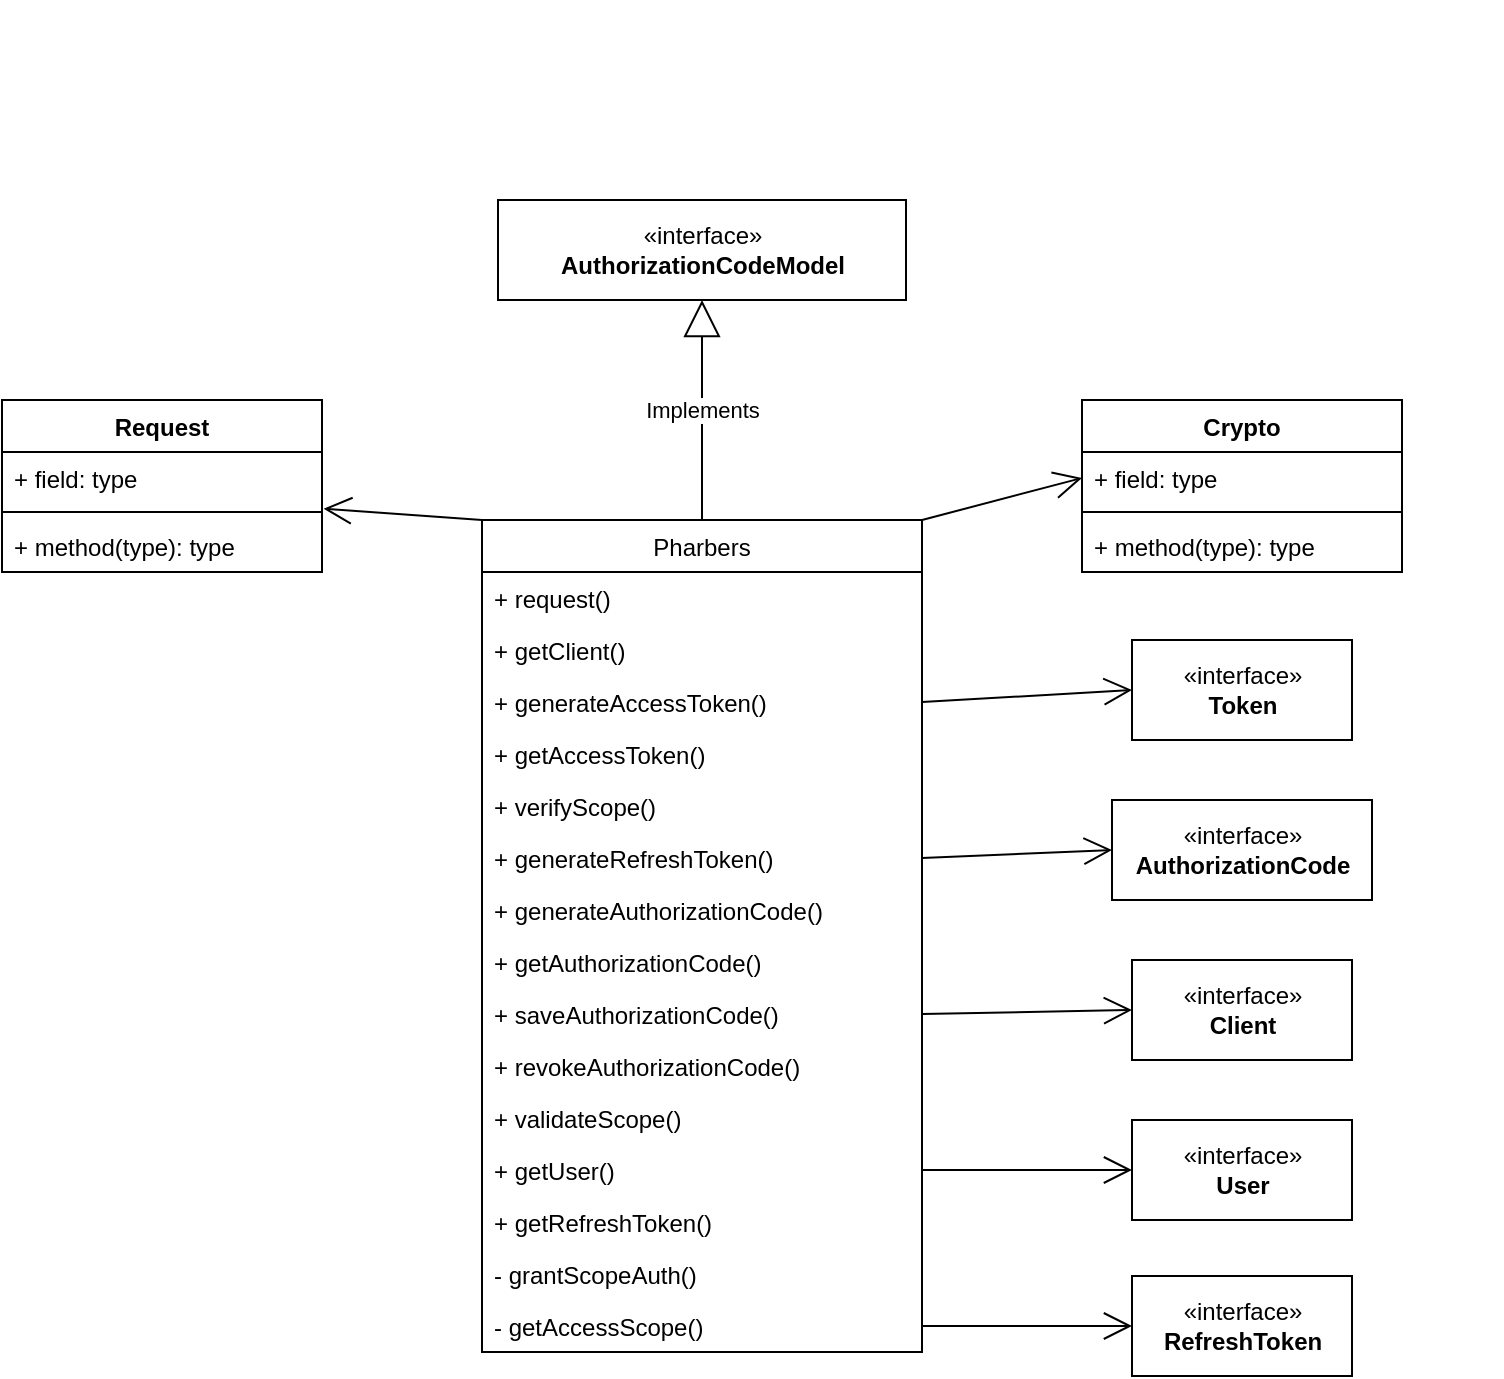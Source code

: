<mxfile version="14.4.3" type="github">
  <diagram id="zbNNPS7_GhzL8kuUdUZy" name="Page-1">
    <mxGraphModel dx="1905" dy="1177" grid="1" gridSize="10" guides="1" tooltips="1" connect="1" arrows="1" fold="1" page="1" pageScale="1" pageWidth="827" pageHeight="1169" math="0" shadow="0">
      <root>
        <mxCell id="0" />
        <mxCell id="1" parent="0" />
        <mxCell id="LKjwnLs6DcxSd8IVzzD5-17" value="Pharbers" style="swimlane;fontStyle=0;childLayout=stackLayout;horizontal=1;startSize=26;fillColor=none;horizontalStack=0;resizeParent=1;resizeParentMax=0;resizeLast=0;collapsible=1;marginBottom=0;" parent="1" vertex="1">
          <mxGeometry x="170" y="550" width="220" height="416" as="geometry">
            <mxRectangle x="110" y="120" width="90" height="26" as="alternateBounds" />
          </mxGeometry>
        </mxCell>
        <mxCell id="LKjwnLs6DcxSd8IVzzD5-18" value="+ request()" style="text;strokeColor=none;fillColor=none;align=left;verticalAlign=top;spacingLeft=4;spacingRight=4;overflow=hidden;rotatable=0;points=[[0,0.5],[1,0.5]];portConstraint=eastwest;" parent="LKjwnLs6DcxSd8IVzzD5-17" vertex="1">
          <mxGeometry y="26" width="220" height="26" as="geometry" />
        </mxCell>
        <mxCell id="LKjwnLs6DcxSd8IVzzD5-19" value="+ getClient()" style="text;strokeColor=none;fillColor=none;align=left;verticalAlign=top;spacingLeft=4;spacingRight=4;overflow=hidden;rotatable=0;points=[[0,0.5],[1,0.5]];portConstraint=eastwest;" parent="LKjwnLs6DcxSd8IVzzD5-17" vertex="1">
          <mxGeometry y="52" width="220" height="26" as="geometry" />
        </mxCell>
        <mxCell id="LKjwnLs6DcxSd8IVzzD5-21" value="+ generateAccessToken()&#xa;&#xa;+ saveToken()&#xa;" style="text;strokeColor=none;fillColor=none;align=left;verticalAlign=top;spacingLeft=4;spacingRight=4;overflow=hidden;rotatable=0;points=[[0,0.5],[1,0.5]];portConstraint=eastwest;" parent="LKjwnLs6DcxSd8IVzzD5-17" vertex="1">
          <mxGeometry y="78" width="220" height="26" as="geometry" />
        </mxCell>
        <mxCell id="LKjwnLs6DcxSd8IVzzD5-28" value="+ getAccessToken()" style="text;strokeColor=none;fillColor=none;align=left;verticalAlign=top;spacingLeft=4;spacingRight=4;overflow=hidden;rotatable=0;points=[[0,0.5],[1,0.5]];portConstraint=eastwest;" parent="LKjwnLs6DcxSd8IVzzD5-17" vertex="1">
          <mxGeometry y="104" width="220" height="26" as="geometry" />
        </mxCell>
        <mxCell id="LKjwnLs6DcxSd8IVzzD5-29" value="+ verifyScope()&#xa;&#xa;" style="text;strokeColor=none;fillColor=none;align=left;verticalAlign=top;spacingLeft=4;spacingRight=4;overflow=hidden;rotatable=0;points=[[0,0.5],[1,0.5]];portConstraint=eastwest;" parent="LKjwnLs6DcxSd8IVzzD5-17" vertex="1">
          <mxGeometry y="130" width="220" height="26" as="geometry" />
        </mxCell>
        <mxCell id="LKjwnLs6DcxSd8IVzzD5-30" value="+ generateRefreshToken()&#xa;&#xa;&#xa;&#xa;" style="text;strokeColor=none;fillColor=none;align=left;verticalAlign=top;spacingLeft=4;spacingRight=4;overflow=hidden;rotatable=0;points=[[0,0.5],[1,0.5]];portConstraint=eastwest;" parent="LKjwnLs6DcxSd8IVzzD5-17" vertex="1">
          <mxGeometry y="156" width="220" height="26" as="geometry" />
        </mxCell>
        <mxCell id="LKjwnLs6DcxSd8IVzzD5-32" value="+ generateAuthorizationCode()&#xa;&#xa;&#xa;" style="text;strokeColor=none;fillColor=none;align=left;verticalAlign=top;spacingLeft=4;spacingRight=4;overflow=hidden;rotatable=0;points=[[0,0.5],[1,0.5]];portConstraint=eastwest;" parent="LKjwnLs6DcxSd8IVzzD5-17" vertex="1">
          <mxGeometry y="182" width="220" height="26" as="geometry" />
        </mxCell>
        <mxCell id="LKjwnLs6DcxSd8IVzzD5-31" value="+ getAuthorizationCode()" style="text;strokeColor=none;fillColor=none;align=left;verticalAlign=top;spacingLeft=4;spacingRight=4;overflow=hidden;rotatable=0;points=[[0,0.5],[1,0.5]];portConstraint=eastwest;" parent="LKjwnLs6DcxSd8IVzzD5-17" vertex="1">
          <mxGeometry y="208" width="220" height="26" as="geometry" />
        </mxCell>
        <mxCell id="LKjwnLs6DcxSd8IVzzD5-35" value="+ saveAuthorizationCode()&#xa;&#xa;&#xa;" style="text;strokeColor=none;fillColor=none;align=left;verticalAlign=top;spacingLeft=4;spacingRight=4;overflow=hidden;rotatable=0;points=[[0,0.5],[1,0.5]];portConstraint=eastwest;" parent="LKjwnLs6DcxSd8IVzzD5-17" vertex="1">
          <mxGeometry y="234" width="220" height="26" as="geometry" />
        </mxCell>
        <mxCell id="LKjwnLs6DcxSd8IVzzD5-37" value="+ revokeAuthorizationCode()" style="text;strokeColor=none;fillColor=none;align=left;verticalAlign=top;spacingLeft=4;spacingRight=4;overflow=hidden;rotatable=0;points=[[0,0.5],[1,0.5]];portConstraint=eastwest;" parent="LKjwnLs6DcxSd8IVzzD5-17" vertex="1">
          <mxGeometry y="260" width="220" height="26" as="geometry" />
        </mxCell>
        <mxCell id="LKjwnLs6DcxSd8IVzzD5-36" value="+ validateScope()" style="text;strokeColor=none;fillColor=none;align=left;verticalAlign=top;spacingLeft=4;spacingRight=4;overflow=hidden;rotatable=0;points=[[0,0.5],[1,0.5]];portConstraint=eastwest;" parent="LKjwnLs6DcxSd8IVzzD5-17" vertex="1">
          <mxGeometry y="286" width="220" height="26" as="geometry" />
        </mxCell>
        <mxCell id="LKjwnLs6DcxSd8IVzzD5-34" value="+ getUser()" style="text;strokeColor=none;fillColor=none;align=left;verticalAlign=top;spacingLeft=4;spacingRight=4;overflow=hidden;rotatable=0;points=[[0,0.5],[1,0.5]];portConstraint=eastwest;" parent="LKjwnLs6DcxSd8IVzzD5-17" vertex="1">
          <mxGeometry y="312" width="220" height="26" as="geometry" />
        </mxCell>
        <mxCell id="LKjwnLs6DcxSd8IVzzD5-33" value="+ getRefreshToken()" style="text;strokeColor=none;fillColor=none;align=left;verticalAlign=top;spacingLeft=4;spacingRight=4;overflow=hidden;rotatable=0;points=[[0,0.5],[1,0.5]];portConstraint=eastwest;" parent="LKjwnLs6DcxSd8IVzzD5-17" vertex="1">
          <mxGeometry y="338" width="220" height="26" as="geometry" />
        </mxCell>
        <mxCell id="LKjwnLs6DcxSd8IVzzD5-39" value="- grantScopeAuth()" style="text;strokeColor=none;fillColor=none;align=left;verticalAlign=top;spacingLeft=4;spacingRight=4;overflow=hidden;rotatable=0;points=[[0,0.5],[1,0.5]];portConstraint=eastwest;" parent="LKjwnLs6DcxSd8IVzzD5-17" vertex="1">
          <mxGeometry y="364" width="220" height="26" as="geometry" />
        </mxCell>
        <mxCell id="LKjwnLs6DcxSd8IVzzD5-41" value="- getAccessScope()" style="text;strokeColor=none;fillColor=none;align=left;verticalAlign=top;spacingLeft=4;spacingRight=4;overflow=hidden;rotatable=0;points=[[0,0.5],[1,0.5]];portConstraint=eastwest;" parent="LKjwnLs6DcxSd8IVzzD5-17" vertex="1">
          <mxGeometry y="390" width="220" height="26" as="geometry" />
        </mxCell>
        <mxCell id="QnUv3ExUGTZ90vXtqcpq-1" value="Implements" style="endArrow=block;endSize=16;endFill=0;html=1;exitX=0.5;exitY=0;exitDx=0;exitDy=0;entryX=0.5;entryY=1;entryDx=0;entryDy=0;" edge="1" parent="1" source="LKjwnLs6DcxSd8IVzzD5-17">
          <mxGeometry width="160" relative="1" as="geometry">
            <mxPoint x="240" y="480" as="sourcePoint" />
            <mxPoint x="280" y="440" as="targetPoint" />
          </mxGeometry>
        </mxCell>
        <mxCell id="QnUv3ExUGTZ90vXtqcpq-9" value="&lt;pre style=&quot;font-style: normal ; font-weight: 400 ; letter-spacing: normal ; text-align: left ; text-indent: 0px ; text-transform: none ; word-spacing: 0px ; background-color: rgb(43 , 43 , 43) ; color: rgb(169 , 183 , 198) ; font-family: &amp;#34;jetbrains mono&amp;#34; , monospace ; font-size: 9.8pt&quot;&gt;&lt;br&gt;&lt;/pre&gt;" style="text;whiteSpace=wrap;html=1;" vertex="1" parent="1">
          <mxGeometry x="480" y="290" width="200" height="60" as="geometry" />
        </mxCell>
        <mxCell id="QnUv3ExUGTZ90vXtqcpq-14" value="«interface»&lt;br&gt;&lt;b&gt;AuthorizationCodeModel&lt;/b&gt;&lt;b&gt;&lt;br&gt;&lt;/b&gt;" style="html=1;" vertex="1" parent="1">
          <mxGeometry x="178" y="390" width="204" height="50" as="geometry" />
        </mxCell>
        <mxCell id="QnUv3ExUGTZ90vXtqcpq-19" value="" style="endArrow=open;endFill=1;endSize=12;html=1;exitX=0;exitY=0;exitDx=0;exitDy=0;entryX=1.005;entryY=1.091;entryDx=0;entryDy=0;entryPerimeter=0;" edge="1" parent="1" source="LKjwnLs6DcxSd8IVzzD5-17" target="QnUv3ExUGTZ90vXtqcpq-21">
          <mxGeometry width="160" relative="1" as="geometry">
            <mxPoint x="400" y="510" as="sourcePoint" />
            <mxPoint x="560" y="510" as="targetPoint" />
          </mxGeometry>
        </mxCell>
        <mxCell id="QnUv3ExUGTZ90vXtqcpq-20" value="Request&#xa;" style="swimlane;fontStyle=1;align=center;verticalAlign=top;childLayout=stackLayout;horizontal=1;startSize=26;horizontalStack=0;resizeParent=1;resizeParentMax=0;resizeLast=0;collapsible=1;marginBottom=0;" vertex="1" parent="1">
          <mxGeometry x="-70" y="490" width="160" height="86" as="geometry" />
        </mxCell>
        <mxCell id="QnUv3ExUGTZ90vXtqcpq-21" value="+ field: type" style="text;strokeColor=none;fillColor=none;align=left;verticalAlign=top;spacingLeft=4;spacingRight=4;overflow=hidden;rotatable=0;points=[[0,0.5],[1,0.5]];portConstraint=eastwest;" vertex="1" parent="QnUv3ExUGTZ90vXtqcpq-20">
          <mxGeometry y="26" width="160" height="26" as="geometry" />
        </mxCell>
        <mxCell id="QnUv3ExUGTZ90vXtqcpq-22" value="" style="line;strokeWidth=1;fillColor=none;align=left;verticalAlign=middle;spacingTop=-1;spacingLeft=3;spacingRight=3;rotatable=0;labelPosition=right;points=[];portConstraint=eastwest;" vertex="1" parent="QnUv3ExUGTZ90vXtqcpq-20">
          <mxGeometry y="52" width="160" height="8" as="geometry" />
        </mxCell>
        <mxCell id="QnUv3ExUGTZ90vXtqcpq-23" value="+ method(type): type" style="text;strokeColor=none;fillColor=none;align=left;verticalAlign=top;spacingLeft=4;spacingRight=4;overflow=hidden;rotatable=0;points=[[0,0.5],[1,0.5]];portConstraint=eastwest;" vertex="1" parent="QnUv3ExUGTZ90vXtqcpq-20">
          <mxGeometry y="60" width="160" height="26" as="geometry" />
        </mxCell>
        <mxCell id="QnUv3ExUGTZ90vXtqcpq-24" value="Crypto&#xa;" style="swimlane;fontStyle=1;align=center;verticalAlign=top;childLayout=stackLayout;horizontal=1;startSize=26;horizontalStack=0;resizeParent=1;resizeParentMax=0;resizeLast=0;collapsible=1;marginBottom=0;" vertex="1" parent="1">
          <mxGeometry x="470" y="490" width="160" height="86" as="geometry" />
        </mxCell>
        <mxCell id="QnUv3ExUGTZ90vXtqcpq-25" value="+ field: type" style="text;strokeColor=none;fillColor=none;align=left;verticalAlign=top;spacingLeft=4;spacingRight=4;overflow=hidden;rotatable=0;points=[[0,0.5],[1,0.5]];portConstraint=eastwest;" vertex="1" parent="QnUv3ExUGTZ90vXtqcpq-24">
          <mxGeometry y="26" width="160" height="26" as="geometry" />
        </mxCell>
        <mxCell id="QnUv3ExUGTZ90vXtqcpq-26" value="" style="line;strokeWidth=1;fillColor=none;align=left;verticalAlign=middle;spacingTop=-1;spacingLeft=3;spacingRight=3;rotatable=0;labelPosition=right;points=[];portConstraint=eastwest;" vertex="1" parent="QnUv3ExUGTZ90vXtqcpq-24">
          <mxGeometry y="52" width="160" height="8" as="geometry" />
        </mxCell>
        <mxCell id="QnUv3ExUGTZ90vXtqcpq-27" value="+ method(type): type" style="text;strokeColor=none;fillColor=none;align=left;verticalAlign=top;spacingLeft=4;spacingRight=4;overflow=hidden;rotatable=0;points=[[0,0.5],[1,0.5]];portConstraint=eastwest;" vertex="1" parent="QnUv3ExUGTZ90vXtqcpq-24">
          <mxGeometry y="60" width="160" height="26" as="geometry" />
        </mxCell>
        <mxCell id="QnUv3ExUGTZ90vXtqcpq-38" value="«interface»&lt;br&gt;&lt;b&gt;Client&lt;/b&gt;" style="html=1;" vertex="1" parent="1">
          <mxGeometry x="495" y="770" width="110" height="50" as="geometry" />
        </mxCell>
        <mxCell id="QnUv3ExUGTZ90vXtqcpq-40" value="«interface»&lt;br&gt;&lt;b&gt;AuthorizationCode&lt;/b&gt;" style="html=1;" vertex="1" parent="1">
          <mxGeometry x="485" y="690" width="130" height="50" as="geometry" />
        </mxCell>
        <mxCell id="QnUv3ExUGTZ90vXtqcpq-43" value="«interface»&lt;br&gt;&lt;b&gt;RefreshToken&lt;/b&gt;" style="html=1;" vertex="1" parent="1">
          <mxGeometry x="495" y="928" width="110" height="50" as="geometry" />
        </mxCell>
        <mxCell id="QnUv3ExUGTZ90vXtqcpq-44" value="«interface»&lt;br&gt;&lt;b&gt;Token&lt;/b&gt;" style="html=1;" vertex="1" parent="1">
          <mxGeometry x="495" y="610" width="110" height="50" as="geometry" />
        </mxCell>
        <mxCell id="QnUv3ExUGTZ90vXtqcpq-45" value="«interface»&lt;br&gt;&lt;b&gt;User&lt;/b&gt;" style="html=1;" vertex="1" parent="1">
          <mxGeometry x="495" y="850" width="110" height="50" as="geometry" />
        </mxCell>
        <mxCell id="QnUv3ExUGTZ90vXtqcpq-46" value="" style="endArrow=open;endFill=1;endSize=12;html=1;exitX=1;exitY=0.5;exitDx=0;exitDy=0;entryX=0;entryY=0.5;entryDx=0;entryDy=0;" edge="1" parent="1" source="LKjwnLs6DcxSd8IVzzD5-41" target="QnUv3ExUGTZ90vXtqcpq-43">
          <mxGeometry width="160" relative="1" as="geometry">
            <mxPoint x="320" y="730" as="sourcePoint" />
            <mxPoint x="480" y="730" as="targetPoint" />
          </mxGeometry>
        </mxCell>
        <mxCell id="QnUv3ExUGTZ90vXtqcpq-47" value="" style="endArrow=open;endFill=1;endSize=12;html=1;exitX=1;exitY=0.5;exitDx=0;exitDy=0;entryX=0;entryY=0.5;entryDx=0;entryDy=0;" edge="1" parent="1" source="LKjwnLs6DcxSd8IVzzD5-34" target="QnUv3ExUGTZ90vXtqcpq-45">
          <mxGeometry width="160" relative="1" as="geometry">
            <mxPoint x="320" y="730" as="sourcePoint" />
            <mxPoint x="480" y="730" as="targetPoint" />
          </mxGeometry>
        </mxCell>
        <mxCell id="QnUv3ExUGTZ90vXtqcpq-48" value="" style="endArrow=open;endFill=1;endSize=12;html=1;exitX=1;exitY=0.5;exitDx=0;exitDy=0;entryX=0;entryY=0.5;entryDx=0;entryDy=0;" edge="1" parent="1" source="LKjwnLs6DcxSd8IVzzD5-35" target="QnUv3ExUGTZ90vXtqcpq-38">
          <mxGeometry width="160" relative="1" as="geometry">
            <mxPoint x="320" y="730" as="sourcePoint" />
            <mxPoint x="480" y="730" as="targetPoint" />
          </mxGeometry>
        </mxCell>
        <mxCell id="QnUv3ExUGTZ90vXtqcpq-49" value="" style="endArrow=open;endFill=1;endSize=12;html=1;exitX=1;exitY=0.5;exitDx=0;exitDy=0;entryX=0;entryY=0.5;entryDx=0;entryDy=0;" edge="1" parent="1" source="LKjwnLs6DcxSd8IVzzD5-30" target="QnUv3ExUGTZ90vXtqcpq-40">
          <mxGeometry width="160" relative="1" as="geometry">
            <mxPoint x="414" y="710" as="sourcePoint" />
            <mxPoint x="574" y="710" as="targetPoint" />
          </mxGeometry>
        </mxCell>
        <mxCell id="QnUv3ExUGTZ90vXtqcpq-50" value="" style="endArrow=open;endFill=1;endSize=12;html=1;exitX=1;exitY=0.5;exitDx=0;exitDy=0;entryX=0;entryY=0.5;entryDx=0;entryDy=0;" edge="1" parent="1" source="LKjwnLs6DcxSd8IVzzD5-21" target="QnUv3ExUGTZ90vXtqcpq-44">
          <mxGeometry width="160" relative="1" as="geometry">
            <mxPoint x="430" y="650" as="sourcePoint" />
            <mxPoint x="590" y="650" as="targetPoint" />
          </mxGeometry>
        </mxCell>
        <mxCell id="QnUv3ExUGTZ90vXtqcpq-51" value="" style="endArrow=open;endFill=1;endSize=12;html=1;exitX=1;exitY=0;exitDx=0;exitDy=0;entryX=0;entryY=0.5;entryDx=0;entryDy=0;" edge="1" parent="1" source="LKjwnLs6DcxSd8IVzzD5-17" target="QnUv3ExUGTZ90vXtqcpq-25">
          <mxGeometry width="160" relative="1" as="geometry">
            <mxPoint x="320" y="730" as="sourcePoint" />
            <mxPoint x="480" y="730" as="targetPoint" />
          </mxGeometry>
        </mxCell>
      </root>
    </mxGraphModel>
  </diagram>
</mxfile>
